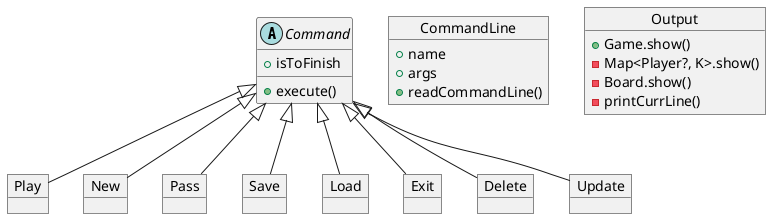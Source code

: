 @startuml

abstract class Command{
    +execute()
    +isToFinish
}
object Play
object New
object Pass
object Save
object Load
object Exit
object Delete
object Update

Command <|-- Play
Command <|-- New
Command <|-- Pass
Command <|-- Save
Command <|-- Load
Command <|-- Exit
Command <|-- Delete
Command <|-- Update

object CommandLine{
    +name
    +args
    +readCommandLine()
}

object Output{
    +Game.show()
    -Map<Player?, K>.show()
    -Board.show()
    -printCurrLine()
}

@enduml